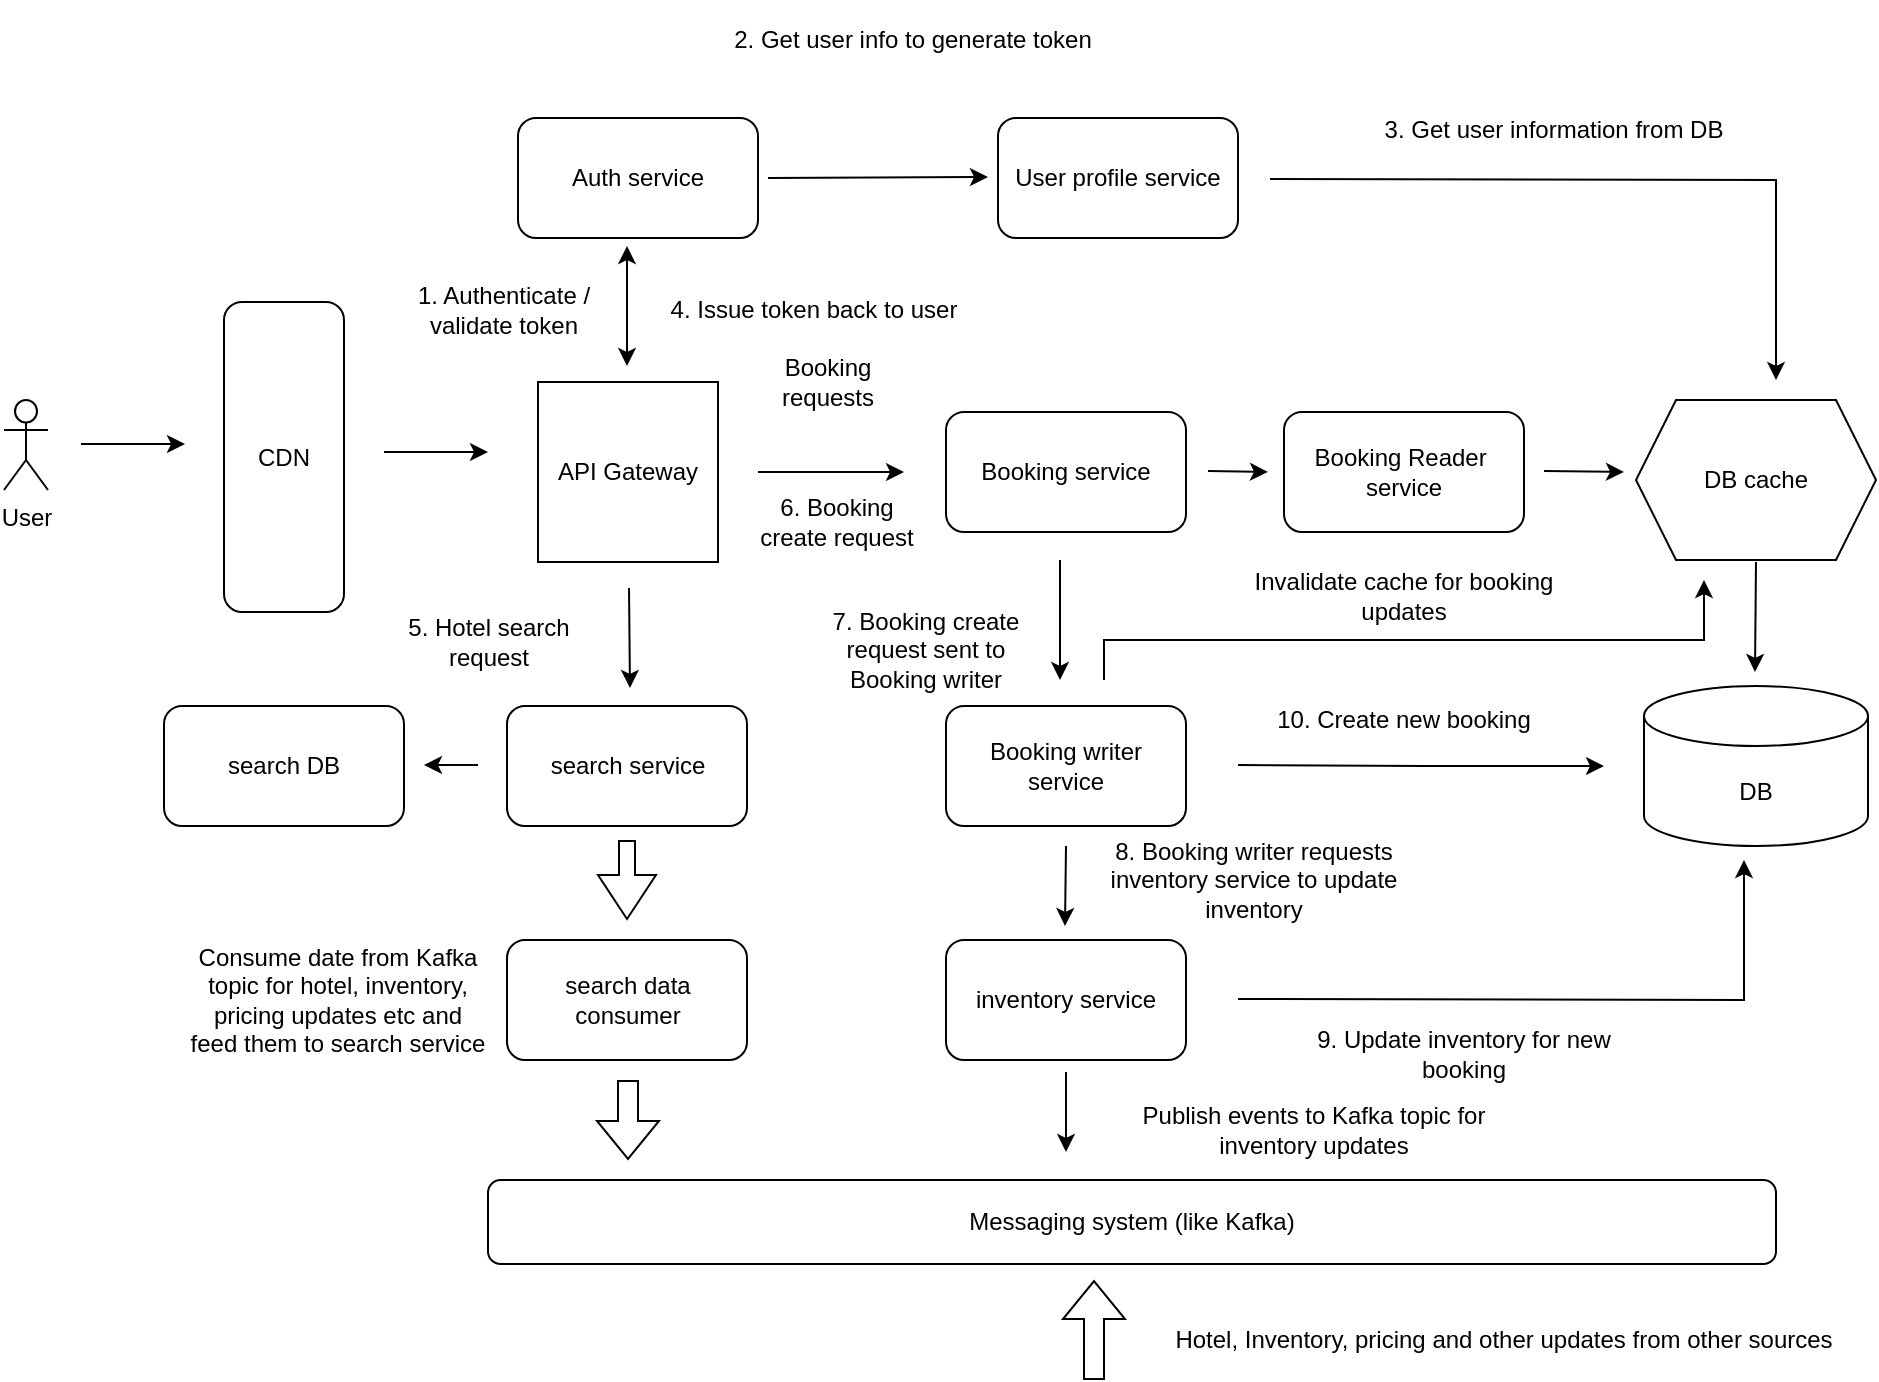 <mxfile version="24.7.5">
  <diagram name="Page-1" id="pf9O0TKkBPm4BQEg6i2m">
    <mxGraphModel dx="2141" dy="757" grid="1" gridSize="10" guides="1" tooltips="1" connect="1" arrows="1" fold="1" page="1" pageScale="1" pageWidth="827" pageHeight="1169" math="0" shadow="0">
      <root>
        <mxCell id="0" />
        <mxCell id="1" parent="0" />
        <mxCell id="6NqkII-O-PyQIJIyikVp-1" value="User" style="shape=umlActor;verticalLabelPosition=bottom;verticalAlign=top;html=1;outlineConnect=0;" vertex="1" parent="1">
          <mxGeometry x="-150" y="220" width="22" height="45" as="geometry" />
        </mxCell>
        <mxCell id="6NqkII-O-PyQIJIyikVp-2" value="API Gateway" style="whiteSpace=wrap;html=1;aspect=fixed;" vertex="1" parent="1">
          <mxGeometry x="117" y="211" width="90" height="90" as="geometry" />
        </mxCell>
        <mxCell id="6NqkII-O-PyQIJIyikVp-5" value="User profile service" style="rounded=1;whiteSpace=wrap;html=1;" vertex="1" parent="1">
          <mxGeometry x="347" y="79" width="120" height="60" as="geometry" />
        </mxCell>
        <mxCell id="6NqkII-O-PyQIJIyikVp-6" value="Auth service" style="rounded=1;whiteSpace=wrap;html=1;" vertex="1" parent="1">
          <mxGeometry x="107" y="79" width="120" height="60" as="geometry" />
        </mxCell>
        <mxCell id="6NqkII-O-PyQIJIyikVp-10" value="" style="endArrow=classic;html=1;rounded=0;" edge="1" parent="1">
          <mxGeometry width="50" height="50" relative="1" as="geometry">
            <mxPoint x="40" y="246" as="sourcePoint" />
            <mxPoint x="92" y="246" as="targetPoint" />
          </mxGeometry>
        </mxCell>
        <mxCell id="6NqkII-O-PyQIJIyikVp-12" value="" style="endArrow=classic;startArrow=classic;html=1;rounded=0;" edge="1" parent="1">
          <mxGeometry width="50" height="50" relative="1" as="geometry">
            <mxPoint x="161.5" y="203" as="sourcePoint" />
            <mxPoint x="161.5" y="143" as="targetPoint" />
            <Array as="points" />
          </mxGeometry>
        </mxCell>
        <mxCell id="6NqkII-O-PyQIJIyikVp-16" value="search service" style="rounded=1;whiteSpace=wrap;html=1;" vertex="1" parent="1">
          <mxGeometry x="101.5" y="373" width="120" height="60" as="geometry" />
        </mxCell>
        <mxCell id="6NqkII-O-PyQIJIyikVp-18" value="" style="endArrow=classic;html=1;rounded=0;" edge="1" parent="1">
          <mxGeometry width="50" height="50" relative="1" as="geometry">
            <mxPoint x="227" y="256" as="sourcePoint" />
            <mxPoint x="300" y="256" as="targetPoint" />
          </mxGeometry>
        </mxCell>
        <mxCell id="6NqkII-O-PyQIJIyikVp-21" value="inventory service" style="rounded=1;whiteSpace=wrap;html=1;" vertex="1" parent="1">
          <mxGeometry x="321" y="490" width="120" height="60" as="geometry" />
        </mxCell>
        <mxCell id="6NqkII-O-PyQIJIyikVp-22" value="" style="endArrow=classic;html=1;rounded=0;" edge="1" parent="1">
          <mxGeometry width="50" height="50" relative="1" as="geometry">
            <mxPoint x="378" y="300" as="sourcePoint" />
            <mxPoint x="378" y="360" as="targetPoint" />
          </mxGeometry>
        </mxCell>
        <mxCell id="6NqkII-O-PyQIJIyikVp-25" value="" style="endArrow=classic;html=1;rounded=0;" edge="1" parent="1">
          <mxGeometry width="50" height="50" relative="1" as="geometry">
            <mxPoint x="232" y="109" as="sourcePoint" />
            <mxPoint x="342" y="108.5" as="targetPoint" />
          </mxGeometry>
        </mxCell>
        <mxCell id="6NqkII-O-PyQIJIyikVp-26" value="" style="endArrow=classic;html=1;rounded=0;" edge="1" parent="1">
          <mxGeometry width="50" height="50" relative="1" as="geometry">
            <mxPoint x="162.5" y="314" as="sourcePoint" />
            <mxPoint x="163" y="364" as="targetPoint" />
          </mxGeometry>
        </mxCell>
        <mxCell id="6NqkII-O-PyQIJIyikVp-30" value="Booking service" style="rounded=1;whiteSpace=wrap;html=1;" vertex="1" parent="1">
          <mxGeometry x="321" y="226" width="120" height="60" as="geometry" />
        </mxCell>
        <mxCell id="6NqkII-O-PyQIJIyikVp-31" value="DB" style="shape=cylinder3;whiteSpace=wrap;html=1;boundedLbl=1;backgroundOutline=1;size=15;" vertex="1" parent="1">
          <mxGeometry x="670" y="363" width="112" height="80" as="geometry" />
        </mxCell>
        <mxCell id="6NqkII-O-PyQIJIyikVp-35" value="Messaging system (like Kafka)" style="rounded=1;whiteSpace=wrap;html=1;" vertex="1" parent="1">
          <mxGeometry x="92" y="610" width="644" height="42" as="geometry" />
        </mxCell>
        <mxCell id="6NqkII-O-PyQIJIyikVp-36" value="5. Hotel search request" style="text;html=1;align=center;verticalAlign=middle;whiteSpace=wrap;rounded=0;" vertex="1" parent="1">
          <mxGeometry x="35" y="322" width="115" height="38" as="geometry" />
        </mxCell>
        <mxCell id="6NqkII-O-PyQIJIyikVp-40" value="" style="shape=flexArrow;endArrow=classic;html=1;rounded=0;" edge="1" parent="1">
          <mxGeometry width="50" height="50" relative="1" as="geometry">
            <mxPoint x="395" y="710" as="sourcePoint" />
            <mxPoint x="395" y="660" as="targetPoint" />
          </mxGeometry>
        </mxCell>
        <mxCell id="6NqkII-O-PyQIJIyikVp-41" value="Hotel, Inventory, pricing and other updates from other sources" style="text;html=1;align=center;verticalAlign=middle;whiteSpace=wrap;rounded=0;" vertex="1" parent="1">
          <mxGeometry x="430" y="670" width="340" height="40" as="geometry" />
        </mxCell>
        <mxCell id="6NqkII-O-PyQIJIyikVp-42" value="search data consumer" style="rounded=1;whiteSpace=wrap;html=1;" vertex="1" parent="1">
          <mxGeometry x="101.5" y="490" width="120" height="60" as="geometry" />
        </mxCell>
        <mxCell id="6NqkII-O-PyQIJIyikVp-44" value="" style="shape=flexArrow;endArrow=classic;html=1;rounded=0;" edge="1" parent="1">
          <mxGeometry width="50" height="50" relative="1" as="geometry">
            <mxPoint x="162" y="560" as="sourcePoint" />
            <mxPoint x="162" y="600" as="targetPoint" />
          </mxGeometry>
        </mxCell>
        <mxCell id="6NqkII-O-PyQIJIyikVp-46" value="Booking requests" style="text;html=1;align=center;verticalAlign=middle;whiteSpace=wrap;rounded=0;" vertex="1" parent="1">
          <mxGeometry x="221.5" y="196" width="80" height="30" as="geometry" />
        </mxCell>
        <mxCell id="6NqkII-O-PyQIJIyikVp-47" value="" style="shape=flexArrow;endArrow=classic;html=1;rounded=0;width=8;endSize=7;" edge="1" parent="1">
          <mxGeometry width="50" height="50" relative="1" as="geometry">
            <mxPoint x="161.5" y="440" as="sourcePoint" />
            <mxPoint x="161.5" y="480" as="targetPoint" />
          </mxGeometry>
        </mxCell>
        <mxCell id="6NqkII-O-PyQIJIyikVp-48" value="Booking Reader&amp;nbsp;&lt;div&gt;service&lt;/div&gt;" style="rounded=1;whiteSpace=wrap;html=1;" vertex="1" parent="1">
          <mxGeometry x="490" y="226" width="120" height="60" as="geometry" />
        </mxCell>
        <mxCell id="6NqkII-O-PyQIJIyikVp-49" value="Booking writer&lt;div&gt;&lt;span style=&quot;background-color: initial;&quot;&gt;service&lt;/span&gt;&lt;/div&gt;" style="rounded=1;whiteSpace=wrap;html=1;" vertex="1" parent="1">
          <mxGeometry x="321" y="373" width="120" height="60" as="geometry" />
        </mxCell>
        <mxCell id="6NqkII-O-PyQIJIyikVp-51" value="DB cache" style="shape=hexagon;perimeter=hexagonPerimeter2;whiteSpace=wrap;html=1;fixedSize=1;" vertex="1" parent="1">
          <mxGeometry x="666" y="220" width="120" height="80" as="geometry" />
        </mxCell>
        <mxCell id="6NqkII-O-PyQIJIyikVp-52" value="" style="endArrow=classic;html=1;rounded=0;" edge="1" parent="1">
          <mxGeometry width="50" height="50" relative="1" as="geometry">
            <mxPoint x="452" y="255.5" as="sourcePoint" />
            <mxPoint x="482" y="256" as="targetPoint" />
          </mxGeometry>
        </mxCell>
        <mxCell id="6NqkII-O-PyQIJIyikVp-54" value="" style="endArrow=classic;html=1;rounded=0;" edge="1" parent="1">
          <mxGeometry width="50" height="50" relative="1" as="geometry">
            <mxPoint x="620" y="255.5" as="sourcePoint" />
            <mxPoint x="660" y="256" as="targetPoint" />
          </mxGeometry>
        </mxCell>
        <mxCell id="6NqkII-O-PyQIJIyikVp-55" value="" style="endArrow=classic;html=1;rounded=0;" edge="1" parent="1">
          <mxGeometry width="50" height="50" relative="1" as="geometry">
            <mxPoint x="467" y="402.5" as="sourcePoint" />
            <mxPoint x="650" y="403" as="targetPoint" />
            <Array as="points">
              <mxPoint x="560" y="403" />
            </Array>
          </mxGeometry>
        </mxCell>
        <mxCell id="6NqkII-O-PyQIJIyikVp-57" value="" style="endArrow=classic;html=1;rounded=0;" edge="1" parent="1">
          <mxGeometry width="50" height="50" relative="1" as="geometry">
            <mxPoint x="381" y="443" as="sourcePoint" />
            <mxPoint x="380.5" y="483" as="targetPoint" />
          </mxGeometry>
        </mxCell>
        <mxCell id="6NqkII-O-PyQIJIyikVp-58" value="" style="endArrow=classic;html=1;rounded=0;" edge="1" parent="1">
          <mxGeometry width="50" height="50" relative="1" as="geometry">
            <mxPoint x="381" y="556" as="sourcePoint" />
            <mxPoint x="381" y="596" as="targetPoint" />
          </mxGeometry>
        </mxCell>
        <mxCell id="6NqkII-O-PyQIJIyikVp-60" value="" style="endArrow=classic;html=1;rounded=0;" edge="1" parent="1">
          <mxGeometry width="50" height="50" relative="1" as="geometry">
            <mxPoint x="467" y="519.5" as="sourcePoint" />
            <mxPoint x="720" y="450" as="targetPoint" />
            <Array as="points">
              <mxPoint x="720" y="520" />
            </Array>
          </mxGeometry>
        </mxCell>
        <mxCell id="6NqkII-O-PyQIJIyikVp-61" value="" style="endArrow=classic;html=1;rounded=0;" edge="1" parent="1">
          <mxGeometry width="50" height="50" relative="1" as="geometry">
            <mxPoint x="483" y="109.5" as="sourcePoint" />
            <mxPoint x="736" y="210" as="targetPoint" />
            <Array as="points">
              <mxPoint x="736" y="110" />
            </Array>
          </mxGeometry>
        </mxCell>
        <mxCell id="6NqkII-O-PyQIJIyikVp-63" value="" style="endArrow=classic;html=1;rounded=0;" edge="1" parent="1">
          <mxGeometry width="50" height="50" relative="1" as="geometry">
            <mxPoint x="726" y="301" as="sourcePoint" />
            <mxPoint x="725.5" y="356" as="targetPoint" />
          </mxGeometry>
        </mxCell>
        <mxCell id="6NqkII-O-PyQIJIyikVp-64" value="1. Authenticate / validate token" style="text;html=1;align=center;verticalAlign=middle;whiteSpace=wrap;rounded=0;" vertex="1" parent="1">
          <mxGeometry x="40" y="160" width="120" height="30" as="geometry" />
        </mxCell>
        <mxCell id="6NqkII-O-PyQIJIyikVp-65" value="3. Get user information from DB" style="text;html=1;align=center;verticalAlign=middle;whiteSpace=wrap;rounded=0;" vertex="1" parent="1">
          <mxGeometry x="520" y="70" width="210" height="30" as="geometry" />
        </mxCell>
        <mxCell id="6NqkII-O-PyQIJIyikVp-66" value="2. Get user info to generate token" style="text;html=1;align=center;verticalAlign=middle;whiteSpace=wrap;rounded=0;" vertex="1" parent="1">
          <mxGeometry x="195" y="20" width="218.5" height="40" as="geometry" />
        </mxCell>
        <mxCell id="6NqkII-O-PyQIJIyikVp-67" value="4. Issue token back to user" style="text;html=1;align=center;verticalAlign=middle;whiteSpace=wrap;rounded=0;" vertex="1" parent="1">
          <mxGeometry x="180" y="160" width="150" height="30" as="geometry" />
        </mxCell>
        <mxCell id="6NqkII-O-PyQIJIyikVp-70" value="6. Booking create request" style="text;html=1;align=center;verticalAlign=middle;whiteSpace=wrap;rounded=0;" vertex="1" parent="1">
          <mxGeometry x="221.5" y="261" width="88.5" height="40" as="geometry" />
        </mxCell>
        <mxCell id="6NqkII-O-PyQIJIyikVp-71" value="7. Booking create request sent to Booking writer" style="text;html=1;align=center;verticalAlign=middle;whiteSpace=wrap;rounded=0;" vertex="1" parent="1">
          <mxGeometry x="250" y="326" width="121.5" height="37" as="geometry" />
        </mxCell>
        <mxCell id="6NqkII-O-PyQIJIyikVp-72" value="8. Booking writer requests inventory service to update inventory" style="text;html=1;align=center;verticalAlign=middle;whiteSpace=wrap;rounded=0;" vertex="1" parent="1">
          <mxGeometry x="380" y="439" width="190" height="41" as="geometry" />
        </mxCell>
        <mxCell id="6NqkII-O-PyQIJIyikVp-73" value="10. Create new booking" style="text;html=1;align=center;verticalAlign=middle;whiteSpace=wrap;rounded=0;" vertex="1" parent="1">
          <mxGeometry x="460" y="363" width="180" height="33" as="geometry" />
        </mxCell>
        <mxCell id="6NqkII-O-PyQIJIyikVp-74" value="9. Update inventory for new booking" style="text;html=1;align=center;verticalAlign=middle;whiteSpace=wrap;rounded=0;" vertex="1" parent="1">
          <mxGeometry x="490" y="530" width="180" height="33" as="geometry" />
        </mxCell>
        <mxCell id="6NqkII-O-PyQIJIyikVp-76" value="" style="endArrow=classic;html=1;rounded=0;" edge="1" parent="1">
          <mxGeometry width="50" height="50" relative="1" as="geometry">
            <mxPoint x="400" y="360" as="sourcePoint" />
            <mxPoint x="700" y="310" as="targetPoint" />
            <Array as="points">
              <mxPoint x="400" y="340" />
              <mxPoint x="700" y="340" />
            </Array>
          </mxGeometry>
        </mxCell>
        <mxCell id="6NqkII-O-PyQIJIyikVp-77" value="Invalidate cache for booking updates" style="text;html=1;align=center;verticalAlign=middle;whiteSpace=wrap;rounded=0;" vertex="1" parent="1">
          <mxGeometry x="460" y="301" width="180" height="33" as="geometry" />
        </mxCell>
        <mxCell id="6NqkII-O-PyQIJIyikVp-78" value="Publish events to Kafka topic for inventory updates" style="text;html=1;align=center;verticalAlign=middle;whiteSpace=wrap;rounded=0;" vertex="1" parent="1">
          <mxGeometry x="400" y="568.5" width="210" height="32" as="geometry" />
        </mxCell>
        <mxCell id="6NqkII-O-PyQIJIyikVp-79" value="Consume date from Kafka topic for hotel, inventory, pricing updates etc and feed them to search service" style="text;html=1;align=center;verticalAlign=middle;whiteSpace=wrap;rounded=0;" vertex="1" parent="1">
          <mxGeometry x="-59.5" y="485" width="151.5" height="70" as="geometry" />
        </mxCell>
        <mxCell id="6NqkII-O-PyQIJIyikVp-80" value="search DB" style="rounded=1;whiteSpace=wrap;html=1;" vertex="1" parent="1">
          <mxGeometry x="-70" y="373" width="120" height="60" as="geometry" />
        </mxCell>
        <mxCell id="6NqkII-O-PyQIJIyikVp-84" value="" style="endArrow=classic;html=1;rounded=0;" edge="1" parent="1">
          <mxGeometry width="50" height="50" relative="1" as="geometry">
            <mxPoint x="87" y="402.5" as="sourcePoint" />
            <mxPoint x="60" y="402.5" as="targetPoint" />
          </mxGeometry>
        </mxCell>
        <mxCell id="6NqkII-O-PyQIJIyikVp-85" value="" style="endArrow=classic;html=1;rounded=0;" edge="1" parent="1">
          <mxGeometry width="50" height="50" relative="1" as="geometry">
            <mxPoint x="-111.5" y="242" as="sourcePoint" />
            <mxPoint x="-59.5" y="242" as="targetPoint" />
          </mxGeometry>
        </mxCell>
        <mxCell id="6NqkII-O-PyQIJIyikVp-86" value="CDN" style="rounded=1;whiteSpace=wrap;html=1;" vertex="1" parent="1">
          <mxGeometry x="-40" y="171" width="60" height="155" as="geometry" />
        </mxCell>
      </root>
    </mxGraphModel>
  </diagram>
</mxfile>
